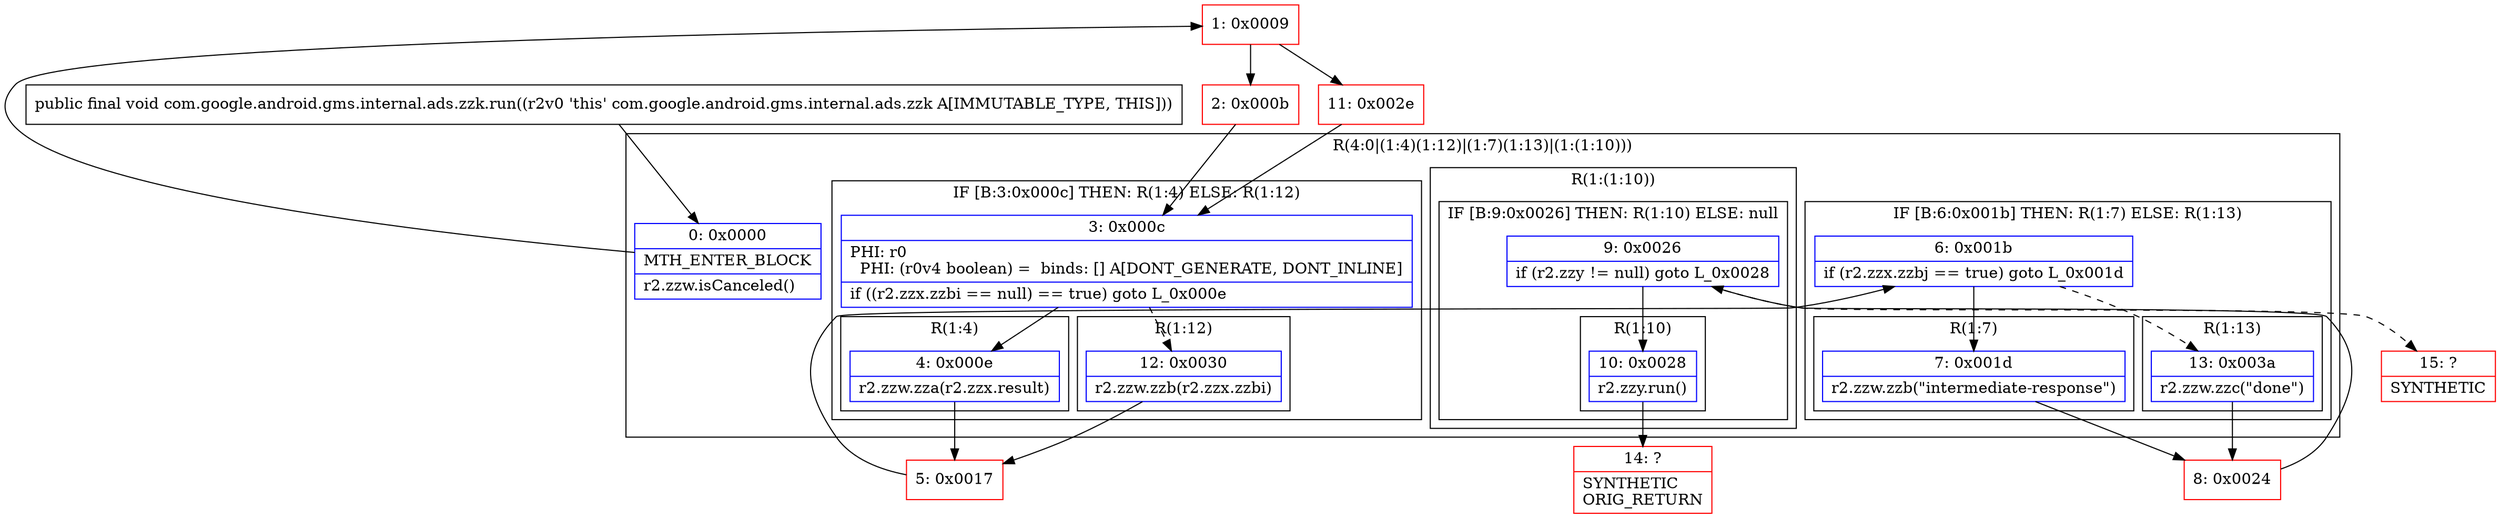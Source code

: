 digraph "CFG forcom.google.android.gms.internal.ads.zzk.run()V" {
subgraph cluster_Region_1073227878 {
label = "R(4:0|(1:4)(1:12)|(1:7)(1:13)|(1:(1:10)))";
node [shape=record,color=blue];
Node_0 [shape=record,label="{0\:\ 0x0000|MTH_ENTER_BLOCK\l|r2.zzw.isCanceled()\l}"];
subgraph cluster_IfRegion_2144314481 {
label = "IF [B:3:0x000c] THEN: R(1:4) ELSE: R(1:12)";
node [shape=record,color=blue];
Node_3 [shape=record,label="{3\:\ 0x000c|PHI: r0 \l  PHI: (r0v4 boolean) =  binds: [] A[DONT_GENERATE, DONT_INLINE]\l|if ((r2.zzx.zzbi == null) == true) goto L_0x000e\l}"];
subgraph cluster_Region_1203439804 {
label = "R(1:4)";
node [shape=record,color=blue];
Node_4 [shape=record,label="{4\:\ 0x000e|r2.zzw.zza(r2.zzx.result)\l}"];
}
subgraph cluster_Region_1414089219 {
label = "R(1:12)";
node [shape=record,color=blue];
Node_12 [shape=record,label="{12\:\ 0x0030|r2.zzw.zzb(r2.zzx.zzbi)\l}"];
}
}
subgraph cluster_IfRegion_713880564 {
label = "IF [B:6:0x001b] THEN: R(1:7) ELSE: R(1:13)";
node [shape=record,color=blue];
Node_6 [shape=record,label="{6\:\ 0x001b|if (r2.zzx.zzbj == true) goto L_0x001d\l}"];
subgraph cluster_Region_677521144 {
label = "R(1:7)";
node [shape=record,color=blue];
Node_7 [shape=record,label="{7\:\ 0x001d|r2.zzw.zzb(\"intermediate\-response\")\l}"];
}
subgraph cluster_Region_931341728 {
label = "R(1:13)";
node [shape=record,color=blue];
Node_13 [shape=record,label="{13\:\ 0x003a|r2.zzw.zzc(\"done\")\l}"];
}
}
subgraph cluster_Region_688158721 {
label = "R(1:(1:10))";
node [shape=record,color=blue];
subgraph cluster_IfRegion_1692024198 {
label = "IF [B:9:0x0026] THEN: R(1:10) ELSE: null";
node [shape=record,color=blue];
Node_9 [shape=record,label="{9\:\ 0x0026|if (r2.zzy != null) goto L_0x0028\l}"];
subgraph cluster_Region_1563857411 {
label = "R(1:10)";
node [shape=record,color=blue];
Node_10 [shape=record,label="{10\:\ 0x0028|r2.zzy.run()\l}"];
}
}
}
}
Node_1 [shape=record,color=red,label="{1\:\ 0x0009}"];
Node_2 [shape=record,color=red,label="{2\:\ 0x000b}"];
Node_5 [shape=record,color=red,label="{5\:\ 0x0017}"];
Node_8 [shape=record,color=red,label="{8\:\ 0x0024}"];
Node_11 [shape=record,color=red,label="{11\:\ 0x002e}"];
Node_14 [shape=record,color=red,label="{14\:\ ?|SYNTHETIC\lORIG_RETURN\l}"];
Node_15 [shape=record,color=red,label="{15\:\ ?|SYNTHETIC\l}"];
MethodNode[shape=record,label="{public final void com.google.android.gms.internal.ads.zzk.run((r2v0 'this' com.google.android.gms.internal.ads.zzk A[IMMUTABLE_TYPE, THIS])) }"];
MethodNode -> Node_0;
Node_0 -> Node_1;
Node_3 -> Node_4;
Node_3 -> Node_12[style=dashed];
Node_4 -> Node_5;
Node_12 -> Node_5;
Node_6 -> Node_7;
Node_6 -> Node_13[style=dashed];
Node_7 -> Node_8;
Node_13 -> Node_8;
Node_9 -> Node_10;
Node_9 -> Node_15[style=dashed];
Node_10 -> Node_14;
Node_1 -> Node_2;
Node_1 -> Node_11;
Node_2 -> Node_3;
Node_5 -> Node_6;
Node_8 -> Node_9;
Node_11 -> Node_3;
}

